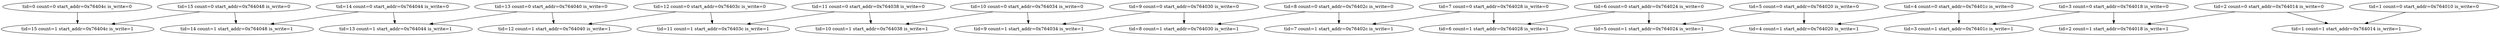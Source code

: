 digraph G {
0 [count=0, is_write=0, label="tid=0 count=0 start_addr=0x76404c is_write=0", start_addr="0x76404c", tid=0];
10 [count=0, is_write=0, label="tid=1 count=0 start_addr=0x764010 is_write=0", start_addr="0x764010", tid=1];
11 [count=1, is_write=1, label="tid=1 count=1 start_addr=0x764014 is_write=1", start_addr="0x764014", tid=1];
20 [count=0, is_write=0, label="tid=2 count=0 start_addr=0x764014 is_write=0", start_addr="0x764014", tid=2];
21 [count=1, is_write=1, label="tid=2 count=1 start_addr=0x764018 is_write=1", start_addr="0x764018", tid=2];
30 [count=0, is_write=0, label="tid=3 count=0 start_addr=0x764018 is_write=0", start_addr="0x764018", tid=3];
31 [count=1, is_write=1, label="tid=3 count=1 start_addr=0x76401c is_write=1", start_addr="0x76401c", tid=3];
40 [count=0, is_write=0, label="tid=4 count=0 start_addr=0x76401c is_write=0", start_addr="0x76401c", tid=4];
41 [count=1, is_write=1, label="tid=4 count=1 start_addr=0x764020 is_write=1", start_addr="0x764020", tid=4];
50 [count=0, is_write=0, label="tid=5 count=0 start_addr=0x764020 is_write=0", start_addr="0x764020", tid=5];
51 [count=1, is_write=1, label="tid=5 count=1 start_addr=0x764024 is_write=1", start_addr="0x764024", tid=5];
60 [count=0, is_write=0, label="tid=6 count=0 start_addr=0x764024 is_write=0", start_addr="0x764024", tid=6];
61 [count=1, is_write=1, label="tid=6 count=1 start_addr=0x764028 is_write=1", start_addr="0x764028", tid=6];
70 [count=0, is_write=0, label="tid=7 count=0 start_addr=0x764028 is_write=0", start_addr="0x764028", tid=7];
71 [count=1, is_write=1, label="tid=7 count=1 start_addr=0x76402c is_write=1", start_addr="0x76402c", tid=7];
80 [count=0, is_write=0, label="tid=8 count=0 start_addr=0x76402c is_write=0", start_addr="0x76402c", tid=8];
81 [count=1, is_write=1, label="tid=8 count=1 start_addr=0x764030 is_write=1", start_addr="0x764030", tid=8];
90 [count=0, is_write=0, label="tid=9 count=0 start_addr=0x764030 is_write=0", start_addr="0x764030", tid=9];
91 [count=1, is_write=1, label="tid=9 count=1 start_addr=0x764034 is_write=1", start_addr="0x764034", tid=9];
100 [count=0, is_write=0, label="tid=10 count=0 start_addr=0x764034 is_write=0", start_addr="0x764034", tid=10];
101 [count=1, is_write=1, label="tid=10 count=1 start_addr=0x764038 is_write=1", start_addr="0x764038", tid=10];
110 [count=0, is_write=0, label="tid=11 count=0 start_addr=0x764038 is_write=0", start_addr="0x764038", tid=11];
111 [count=1, is_write=1, label="tid=11 count=1 start_addr=0x76403c is_write=1", start_addr="0x76403c", tid=11];
120 [count=0, is_write=0, label="tid=12 count=0 start_addr=0x76403c is_write=0", start_addr="0x76403c", tid=12];
121 [count=1, is_write=1, label="tid=12 count=1 start_addr=0x764040 is_write=1", start_addr="0x764040", tid=12];
130 [count=0, is_write=0, label="tid=13 count=0 start_addr=0x764040 is_write=0", start_addr="0x764040", tid=13];
131 [count=1, is_write=1, label="tid=13 count=1 start_addr=0x764044 is_write=1", start_addr="0x764044", tid=13];
140 [count=0, is_write=0, label="tid=14 count=0 start_addr=0x764044 is_write=0", start_addr="0x764044", tid=14];
141 [count=1, is_write=1, label="tid=14 count=1 start_addr=0x764048 is_write=1", start_addr="0x764048", tid=14];
150 [count=0, is_write=0, label="tid=15 count=0 start_addr=0x764048 is_write=0", start_addr="0x764048", tid=15];
151 [count=1, is_write=1, label="tid=15 count=1 start_addr=0x76404c is_write=1", start_addr="0x76404c", tid=15];
10->11 ;
20->21 ;
30->31 ;
40->41 ;
50->51 ;
60->61 ;
70->71 ;
80->81 ;
90->91 ;
100->101 ;
110->111 ;
120->121 ;
130->131 ;
140->141 ;
150->151 ;
0->151 ;
20->11 ;
30->21 ;
40->31 ;
50->41 ;
60->51 ;
70->61 ;
80->71 ;
90->81 ;
100->91 ;
110->101 ;
120->111 ;
130->121 ;
140->131 ;
150->141 ;
}
